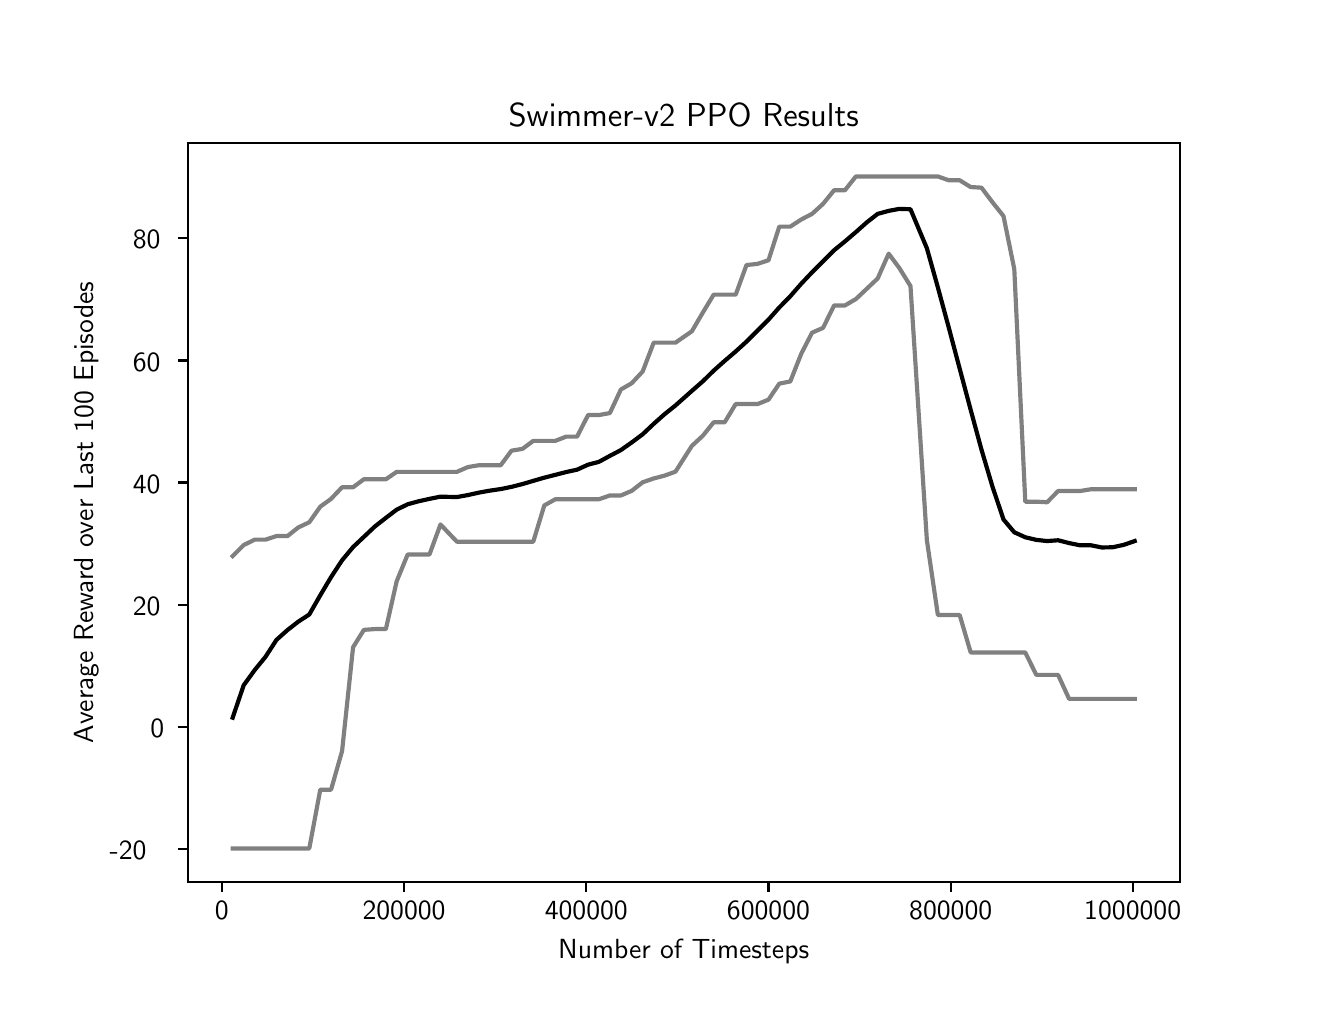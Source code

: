 \begingroup%
\makeatletter%
\begin{pgfpicture}%
\pgfpathrectangle{\pgfpointorigin}{\pgfqpoint{6.4in}{4.8in}}%
\pgfusepath{use as bounding box, clip}%
\begin{pgfscope}%
\pgfsetbuttcap%
\pgfsetmiterjoin%
\definecolor{currentfill}{rgb}{1.0,1.0,1.0}%
\pgfsetfillcolor{currentfill}%
\pgfsetlinewidth{0.0pt}%
\definecolor{currentstroke}{rgb}{1.0,1.0,1.0}%
\pgfsetstrokecolor{currentstroke}%
\pgfsetdash{}{0pt}%
\pgfpathmoveto{\pgfqpoint{0.0in}{0.0in}}%
\pgfpathlineto{\pgfqpoint{6.4in}{0.0in}}%
\pgfpathlineto{\pgfqpoint{6.4in}{4.8in}}%
\pgfpathlineto{\pgfqpoint{0.0in}{4.8in}}%
\pgfpathclose%
\pgfusepath{fill}%
\end{pgfscope}%
\begin{pgfscope}%
\pgfsetbuttcap%
\pgfsetmiterjoin%
\definecolor{currentfill}{rgb}{1.0,1.0,1.0}%
\pgfsetfillcolor{currentfill}%
\pgfsetlinewidth{0.0pt}%
\definecolor{currentstroke}{rgb}{0.0,0.0,0.0}%
\pgfsetstrokecolor{currentstroke}%
\pgfsetstrokeopacity{0.0}%
\pgfsetdash{}{0pt}%
\pgfpathmoveto{\pgfqpoint{0.8in}{0.528in}}%
\pgfpathlineto{\pgfqpoint{5.76in}{0.528in}}%
\pgfpathlineto{\pgfqpoint{5.76in}{4.224in}}%
\pgfpathlineto{\pgfqpoint{0.8in}{4.224in}}%
\pgfpathclose%
\pgfusepath{fill}%
\end{pgfscope}%
\begin{pgfscope}%
\pgfsetbuttcap%
\pgfsetroundjoin%
\definecolor{currentfill}{rgb}{0.0,0.0,0.0}%
\pgfsetfillcolor{currentfill}%
\pgfsetlinewidth{0.803pt}%
\definecolor{currentstroke}{rgb}{0.0,0.0,0.0}%
\pgfsetstrokecolor{currentstroke}%
\pgfsetdash{}{0pt}%
\pgfsys@defobject{currentmarker}{\pgfqpoint{0.0in}{-0.049in}}{\pgfqpoint{0.0in}{0.0in}}{%
\pgfpathmoveto{\pgfqpoint{0.0in}{0.0in}}%
\pgfpathlineto{\pgfqpoint{0.0in}{-0.049in}}%
\pgfusepath{stroke,fill}%
}%
\begin{pgfscope}%
\pgfsys@transformshift{0.971in}{0.528in}%
\pgfsys@useobject{currentmarker}{}%
\end{pgfscope}%
\end{pgfscope}%
\begin{pgfscope}%
\pgftext[x=0.971in,y=0.431in,,top]{\sffamily\fontsize{10.0}{12.0}\selectfont 0}%
\end{pgfscope}%
\begin{pgfscope}%
\pgfsetbuttcap%
\pgfsetroundjoin%
\definecolor{currentfill}{rgb}{0.0,0.0,0.0}%
\pgfsetfillcolor{currentfill}%
\pgfsetlinewidth{0.803pt}%
\definecolor{currentstroke}{rgb}{0.0,0.0,0.0}%
\pgfsetstrokecolor{currentstroke}%
\pgfsetdash{}{0pt}%
\pgfsys@defobject{currentmarker}{\pgfqpoint{0.0in}{-0.049in}}{\pgfqpoint{0.0in}{0.0in}}{%
\pgfpathmoveto{\pgfqpoint{0.0in}{0.0in}}%
\pgfpathlineto{\pgfqpoint{0.0in}{-0.049in}}%
\pgfusepath{stroke,fill}%
}%
\begin{pgfscope}%
\pgfsys@transformshift{1.882in}{0.528in}%
\pgfsys@useobject{currentmarker}{}%
\end{pgfscope}%
\end{pgfscope}%
\begin{pgfscope}%
\pgftext[x=1.882in,y=0.431in,,top]{\sffamily\fontsize{10.0}{12.0}\selectfont 200000}%
\end{pgfscope}%
\begin{pgfscope}%
\pgfsetbuttcap%
\pgfsetroundjoin%
\definecolor{currentfill}{rgb}{0.0,0.0,0.0}%
\pgfsetfillcolor{currentfill}%
\pgfsetlinewidth{0.803pt}%
\definecolor{currentstroke}{rgb}{0.0,0.0,0.0}%
\pgfsetstrokecolor{currentstroke}%
\pgfsetdash{}{0pt}%
\pgfsys@defobject{currentmarker}{\pgfqpoint{0.0in}{-0.049in}}{\pgfqpoint{0.0in}{0.0in}}{%
\pgfpathmoveto{\pgfqpoint{0.0in}{0.0in}}%
\pgfpathlineto{\pgfqpoint{0.0in}{-0.049in}}%
\pgfusepath{stroke,fill}%
}%
\begin{pgfscope}%
\pgfsys@transformshift{2.793in}{0.528in}%
\pgfsys@useobject{currentmarker}{}%
\end{pgfscope}%
\end{pgfscope}%
\begin{pgfscope}%
\pgftext[x=2.793in,y=0.431in,,top]{\sffamily\fontsize{10.0}{12.0}\selectfont 400000}%
\end{pgfscope}%
\begin{pgfscope}%
\pgfsetbuttcap%
\pgfsetroundjoin%
\definecolor{currentfill}{rgb}{0.0,0.0,0.0}%
\pgfsetfillcolor{currentfill}%
\pgfsetlinewidth{0.803pt}%
\definecolor{currentstroke}{rgb}{0.0,0.0,0.0}%
\pgfsetstrokecolor{currentstroke}%
\pgfsetdash{}{0pt}%
\pgfsys@defobject{currentmarker}{\pgfqpoint{0.0in}{-0.049in}}{\pgfqpoint{0.0in}{0.0in}}{%
\pgfpathmoveto{\pgfqpoint{0.0in}{0.0in}}%
\pgfpathlineto{\pgfqpoint{0.0in}{-0.049in}}%
\pgfusepath{stroke,fill}%
}%
\begin{pgfscope}%
\pgfsys@transformshift{3.704in}{0.528in}%
\pgfsys@useobject{currentmarker}{}%
\end{pgfscope}%
\end{pgfscope}%
\begin{pgfscope}%
\pgftext[x=3.704in,y=0.431in,,top]{\sffamily\fontsize{10.0}{12.0}\selectfont 600000}%
\end{pgfscope}%
\begin{pgfscope}%
\pgfsetbuttcap%
\pgfsetroundjoin%
\definecolor{currentfill}{rgb}{0.0,0.0,0.0}%
\pgfsetfillcolor{currentfill}%
\pgfsetlinewidth{0.803pt}%
\definecolor{currentstroke}{rgb}{0.0,0.0,0.0}%
\pgfsetstrokecolor{currentstroke}%
\pgfsetdash{}{0pt}%
\pgfsys@defobject{currentmarker}{\pgfqpoint{0.0in}{-0.049in}}{\pgfqpoint{0.0in}{0.0in}}{%
\pgfpathmoveto{\pgfqpoint{0.0in}{0.0in}}%
\pgfpathlineto{\pgfqpoint{0.0in}{-0.049in}}%
\pgfusepath{stroke,fill}%
}%
\begin{pgfscope}%
\pgfsys@transformshift{4.615in}{0.528in}%
\pgfsys@useobject{currentmarker}{}%
\end{pgfscope}%
\end{pgfscope}%
\begin{pgfscope}%
\pgftext[x=4.615in,y=0.431in,,top]{\sffamily\fontsize{10.0}{12.0}\selectfont 800000}%
\end{pgfscope}%
\begin{pgfscope}%
\pgfsetbuttcap%
\pgfsetroundjoin%
\definecolor{currentfill}{rgb}{0.0,0.0,0.0}%
\pgfsetfillcolor{currentfill}%
\pgfsetlinewidth{0.803pt}%
\definecolor{currentstroke}{rgb}{0.0,0.0,0.0}%
\pgfsetstrokecolor{currentstroke}%
\pgfsetdash{}{0pt}%
\pgfsys@defobject{currentmarker}{\pgfqpoint{0.0in}{-0.049in}}{\pgfqpoint{0.0in}{0.0in}}{%
\pgfpathmoveto{\pgfqpoint{0.0in}{0.0in}}%
\pgfpathlineto{\pgfqpoint{0.0in}{-0.049in}}%
\pgfusepath{stroke,fill}%
}%
\begin{pgfscope}%
\pgfsys@transformshift{5.525in}{0.528in}%
\pgfsys@useobject{currentmarker}{}%
\end{pgfscope}%
\end{pgfscope}%
\begin{pgfscope}%
\pgftext[x=5.525in,y=0.431in,,top]{\sffamily\fontsize{10.0}{12.0}\selectfont 1000000}%
\end{pgfscope}%
\begin{pgfscope}%
\pgftext[x=3.28in,y=0.241in,,top]{\sffamily\fontsize{10.0}{12.0}\selectfont Number of Timesteps}%
\end{pgfscope}%
\begin{pgfscope}%
\pgfsetbuttcap%
\pgfsetroundjoin%
\definecolor{currentfill}{rgb}{0.0,0.0,0.0}%
\pgfsetfillcolor{currentfill}%
\pgfsetlinewidth{0.803pt}%
\definecolor{currentstroke}{rgb}{0.0,0.0,0.0}%
\pgfsetstrokecolor{currentstroke}%
\pgfsetdash{}{0pt}%
\pgfsys@defobject{currentmarker}{\pgfqpoint{-0.049in}{0.0in}}{\pgfqpoint{0.0in}{0.0in}}{%
\pgfpathmoveto{\pgfqpoint{0.0in}{0.0in}}%
\pgfpathlineto{\pgfqpoint{-0.049in}{0.0in}}%
\pgfusepath{stroke,fill}%
}%
\begin{pgfscope}%
\pgfsys@transformshift{0.8in}{0.694in}%
\pgfsys@useobject{currentmarker}{}%
\end{pgfscope}%
\end{pgfscope}%
\begin{pgfscope}%
\pgftext[x=0.41in,y=0.641in,left,base]{\sffamily\fontsize{10.0}{12.0}\selectfont −20}%
\end{pgfscope}%
\begin{pgfscope}%
\pgfsetbuttcap%
\pgfsetroundjoin%
\definecolor{currentfill}{rgb}{0.0,0.0,0.0}%
\pgfsetfillcolor{currentfill}%
\pgfsetlinewidth{0.803pt}%
\definecolor{currentstroke}{rgb}{0.0,0.0,0.0}%
\pgfsetstrokecolor{currentstroke}%
\pgfsetdash{}{0pt}%
\pgfsys@defobject{currentmarker}{\pgfqpoint{-0.049in}{0.0in}}{\pgfqpoint{0.0in}{0.0in}}{%
\pgfpathmoveto{\pgfqpoint{0.0in}{0.0in}}%
\pgfpathlineto{\pgfqpoint{-0.049in}{0.0in}}%
\pgfusepath{stroke,fill}%
}%
\begin{pgfscope}%
\pgfsys@transformshift{0.8in}{1.305in}%
\pgfsys@useobject{currentmarker}{}%
\end{pgfscope}%
\end{pgfscope}%
\begin{pgfscope}%
\pgftext[x=0.614in,y=1.252in,left,base]{\sffamily\fontsize{10.0}{12.0}\selectfont 0}%
\end{pgfscope}%
\begin{pgfscope}%
\pgfsetbuttcap%
\pgfsetroundjoin%
\definecolor{currentfill}{rgb}{0.0,0.0,0.0}%
\pgfsetfillcolor{currentfill}%
\pgfsetlinewidth{0.803pt}%
\definecolor{currentstroke}{rgb}{0.0,0.0,0.0}%
\pgfsetstrokecolor{currentstroke}%
\pgfsetdash{}{0pt}%
\pgfsys@defobject{currentmarker}{\pgfqpoint{-0.049in}{0.0in}}{\pgfqpoint{0.0in}{0.0in}}{%
\pgfpathmoveto{\pgfqpoint{0.0in}{0.0in}}%
\pgfpathlineto{\pgfqpoint{-0.049in}{0.0in}}%
\pgfusepath{stroke,fill}%
}%
\begin{pgfscope}%
\pgfsys@transformshift{0.8in}{1.915in}%
\pgfsys@useobject{currentmarker}{}%
\end{pgfscope}%
\end{pgfscope}%
\begin{pgfscope}%
\pgftext[x=0.526in,y=1.862in,left,base]{\sffamily\fontsize{10.0}{12.0}\selectfont 20}%
\end{pgfscope}%
\begin{pgfscope}%
\pgfsetbuttcap%
\pgfsetroundjoin%
\definecolor{currentfill}{rgb}{0.0,0.0,0.0}%
\pgfsetfillcolor{currentfill}%
\pgfsetlinewidth{0.803pt}%
\definecolor{currentstroke}{rgb}{0.0,0.0,0.0}%
\pgfsetstrokecolor{currentstroke}%
\pgfsetdash{}{0pt}%
\pgfsys@defobject{currentmarker}{\pgfqpoint{-0.049in}{0.0in}}{\pgfqpoint{0.0in}{0.0in}}{%
\pgfpathmoveto{\pgfqpoint{0.0in}{0.0in}}%
\pgfpathlineto{\pgfqpoint{-0.049in}{0.0in}}%
\pgfusepath{stroke,fill}%
}%
\begin{pgfscope}%
\pgfsys@transformshift{0.8in}{2.526in}%
\pgfsys@useobject{currentmarker}{}%
\end{pgfscope}%
\end{pgfscope}%
\begin{pgfscope}%
\pgftext[x=0.526in,y=2.473in,left,base]{\sffamily\fontsize{10.0}{12.0}\selectfont 40}%
\end{pgfscope}%
\begin{pgfscope}%
\pgfsetbuttcap%
\pgfsetroundjoin%
\definecolor{currentfill}{rgb}{0.0,0.0,0.0}%
\pgfsetfillcolor{currentfill}%
\pgfsetlinewidth{0.803pt}%
\definecolor{currentstroke}{rgb}{0.0,0.0,0.0}%
\pgfsetstrokecolor{currentstroke}%
\pgfsetdash{}{0pt}%
\pgfsys@defobject{currentmarker}{\pgfqpoint{-0.049in}{0.0in}}{\pgfqpoint{0.0in}{0.0in}}{%
\pgfpathmoveto{\pgfqpoint{0.0in}{0.0in}}%
\pgfpathlineto{\pgfqpoint{-0.049in}{0.0in}}%
\pgfusepath{stroke,fill}%
}%
\begin{pgfscope}%
\pgfsys@transformshift{0.8in}{3.136in}%
\pgfsys@useobject{currentmarker}{}%
\end{pgfscope}%
\end{pgfscope}%
\begin{pgfscope}%
\pgftext[x=0.526in,y=3.083in,left,base]{\sffamily\fontsize{10.0}{12.0}\selectfont 60}%
\end{pgfscope}%
\begin{pgfscope}%
\pgfsetbuttcap%
\pgfsetroundjoin%
\definecolor{currentfill}{rgb}{0.0,0.0,0.0}%
\pgfsetfillcolor{currentfill}%
\pgfsetlinewidth{0.803pt}%
\definecolor{currentstroke}{rgb}{0.0,0.0,0.0}%
\pgfsetstrokecolor{currentstroke}%
\pgfsetdash{}{0pt}%
\pgfsys@defobject{currentmarker}{\pgfqpoint{-0.049in}{0.0in}}{\pgfqpoint{0.0in}{0.0in}}{%
\pgfpathmoveto{\pgfqpoint{0.0in}{0.0in}}%
\pgfpathlineto{\pgfqpoint{-0.049in}{0.0in}}%
\pgfusepath{stroke,fill}%
}%
\begin{pgfscope}%
\pgfsys@transformshift{0.8in}{3.747in}%
\pgfsys@useobject{currentmarker}{}%
\end{pgfscope}%
\end{pgfscope}%
\begin{pgfscope}%
\pgftext[x=0.526in,y=3.694in,left,base]{\sffamily\fontsize{10.0}{12.0}\selectfont 80}%
\end{pgfscope}%
\begin{pgfscope}%
\pgftext[x=0.354in,y=2.376in,,bottom,rotate=90.0]{\sffamily\fontsize{10.0}{12.0}\selectfont Average Reward over Last 100 Episodes}%
\end{pgfscope}%
\begin{pgfscope}%
\pgfpathrectangle{\pgfqpoint{0.8in}{0.528in}}{\pgfqpoint{4.96in}{3.696in}}%
\pgfusepath{clip}%
\pgfsetrectcap%
\pgfsetroundjoin%
\pgfsetlinewidth{1.506pt}%
\definecolor{currentstroke}{rgb}{0.0,0.0,0.0}%
\pgfsetstrokecolor{currentstroke}%
\pgfsetdash{}{0pt}%
\pgfpathmoveto{\pgfqpoint{1.025in}{1.35in}}%
\pgfpathlineto{\pgfqpoint{1.08in}{1.512in}}%
\pgfpathlineto{\pgfqpoint{1.135in}{1.588in}}%
\pgfpathlineto{\pgfqpoint{1.189in}{1.654in}}%
\pgfpathlineto{\pgfqpoint{1.244in}{1.739in}}%
\pgfpathlineto{\pgfqpoint{1.299in}{1.788in}}%
\pgfpathlineto{\pgfqpoint{1.353in}{1.83in}}%
\pgfpathlineto{\pgfqpoint{1.408in}{1.866in}}%
\pgfpathlineto{\pgfqpoint{1.463in}{1.962in}}%
\pgfpathlineto{\pgfqpoint{1.517in}{2.053in}}%
\pgfpathlineto{\pgfqpoint{1.572in}{2.137in}}%
\pgfpathlineto{\pgfqpoint{1.627in}{2.203in}}%
\pgfpathlineto{\pgfqpoint{1.681in}{2.254in}}%
\pgfpathlineto{\pgfqpoint{1.736in}{2.306in}}%
\pgfpathlineto{\pgfqpoint{1.791in}{2.349in}}%
\pgfpathlineto{\pgfqpoint{1.845in}{2.39in}}%
\pgfpathlineto{\pgfqpoint{1.9in}{2.417in}}%
\pgfpathlineto{\pgfqpoint{1.955in}{2.432in}}%
\pgfpathlineto{\pgfqpoint{2.009in}{2.444in}}%
\pgfpathlineto{\pgfqpoint{2.064in}{2.455in}}%
\pgfpathlineto{\pgfqpoint{2.146in}{2.453in}}%
\pgfpathlineto{\pgfqpoint{2.201in}{2.463in}}%
\pgfpathlineto{\pgfqpoint{2.255in}{2.475in}}%
\pgfpathlineto{\pgfqpoint{2.31in}{2.485in}}%
\pgfpathlineto{\pgfqpoint{2.365in}{2.493in}}%
\pgfpathlineto{\pgfqpoint{2.419in}{2.504in}}%
\pgfpathlineto{\pgfqpoint{2.474in}{2.518in}}%
\pgfpathlineto{\pgfqpoint{2.528in}{2.534in}}%
\pgfpathlineto{\pgfqpoint{2.583in}{2.55in}}%
\pgfpathlineto{\pgfqpoint{2.638in}{2.564in}}%
\pgfpathlineto{\pgfqpoint{2.692in}{2.578in}}%
\pgfpathlineto{\pgfqpoint{2.747in}{2.59in}}%
\pgfpathlineto{\pgfqpoint{2.802in}{2.615in}}%
\pgfpathlineto{\pgfqpoint{2.856in}{2.629in}}%
\pgfpathlineto{\pgfqpoint{2.911in}{2.659in}}%
\pgfpathlineto{\pgfqpoint{2.966in}{2.688in}}%
\pgfpathlineto{\pgfqpoint{3.02in}{2.726in}}%
\pgfpathlineto{\pgfqpoint{3.075in}{2.767in}}%
\pgfpathlineto{\pgfqpoint{3.13in}{2.819in}}%
\pgfpathlineto{\pgfqpoint{3.184in}{2.867in}}%
\pgfpathlineto{\pgfqpoint{3.239in}{2.911in}}%
\pgfpathlineto{\pgfqpoint{3.321in}{2.984in}}%
\pgfpathlineto{\pgfqpoint{3.376in}{3.032in}}%
\pgfpathlineto{\pgfqpoint{3.43in}{3.085in}}%
\pgfpathlineto{\pgfqpoint{3.485in}{3.134in}}%
\pgfpathlineto{\pgfqpoint{3.54in}{3.181in}}%
\pgfpathlineto{\pgfqpoint{3.594in}{3.23in}}%
\pgfpathlineto{\pgfqpoint{3.649in}{3.285in}}%
\pgfpathlineto{\pgfqpoint{3.704in}{3.34in}}%
\pgfpathlineto{\pgfqpoint{3.758in}{3.401in}}%
\pgfpathlineto{\pgfqpoint{3.813in}{3.457in}}%
\pgfpathlineto{\pgfqpoint{3.868in}{3.52in}}%
\pgfpathlineto{\pgfqpoint{3.922in}{3.577in}}%
\pgfpathlineto{\pgfqpoint{3.977in}{3.632in}}%
\pgfpathlineto{\pgfqpoint{4.032in}{3.687in}}%
\pgfpathlineto{\pgfqpoint{4.086in}{3.731in}}%
\pgfpathlineto{\pgfqpoint{4.141in}{3.778in}}%
\pgfpathlineto{\pgfqpoint{4.195in}{3.826in}}%
\pgfpathlineto{\pgfqpoint{4.25in}{3.869in}}%
\pgfpathlineto{\pgfqpoint{4.305in}{3.884in}}%
\pgfpathlineto{\pgfqpoint{4.359in}{3.894in}}%
\pgfpathlineto{\pgfqpoint{4.414in}{3.892in}}%
\pgfpathlineto{\pgfqpoint{4.496in}{3.697in}}%
\pgfpathlineto{\pgfqpoint{4.551in}{3.501in}}%
\pgfpathlineto{\pgfqpoint{4.605in}{3.302in}}%
\pgfpathlineto{\pgfqpoint{4.66in}{3.095in}}%
\pgfpathlineto{\pgfqpoint{4.715in}{2.889in}}%
\pgfpathlineto{\pgfqpoint{4.769in}{2.69in}}%
\pgfpathlineto{\pgfqpoint{4.824in}{2.505in}}%
\pgfpathlineto{\pgfqpoint{4.879in}{2.341in}}%
\pgfpathlineto{\pgfqpoint{4.933in}{2.277in}}%
\pgfpathlineto{\pgfqpoint{4.988in}{2.252in}}%
\pgfpathlineto{\pgfqpoint{5.043in}{2.239in}}%
\pgfpathlineto{\pgfqpoint{5.097in}{2.233in}}%
\pgfpathlineto{\pgfqpoint{5.152in}{2.237in}}%
\pgfpathlineto{\pgfqpoint{5.207in}{2.223in}}%
\pgfpathlineto{\pgfqpoint{5.261in}{2.212in}}%
\pgfpathlineto{\pgfqpoint{5.316in}{2.212in}}%
\pgfpathlineto{\pgfqpoint{5.371in}{2.201in}}%
\pgfpathlineto{\pgfqpoint{5.425in}{2.202in}}%
\pgfpathlineto{\pgfqpoint{5.48in}{2.214in}}%
\pgfpathlineto{\pgfqpoint{5.535in}{2.233in}}%
\pgfusepath{stroke}%
\end{pgfscope}%
\begin{pgfscope}%
\pgfpathrectangle{\pgfqpoint{0.8in}{0.528in}}{\pgfqpoint{4.96in}{3.696in}}%
\pgfusepath{clip}%
\pgfsetrectcap%
\pgfsetroundjoin%
\pgfsetlinewidth{1.506pt}%
\definecolor{currentstroke}{rgb}{0.5,0.5,0.5}%
\pgfsetstrokecolor{currentstroke}%
\pgfsetdash{}{0pt}%
\pgfpathmoveto{\pgfqpoint{1.025in}{0.696in}}%
\pgfpathlineto{\pgfqpoint{1.08in}{0.696in}}%
\pgfpathlineto{\pgfqpoint{1.135in}{0.696in}}%
\pgfpathlineto{\pgfqpoint{1.189in}{0.696in}}%
\pgfpathlineto{\pgfqpoint{1.244in}{0.696in}}%
\pgfpathlineto{\pgfqpoint{1.299in}{0.696in}}%
\pgfpathlineto{\pgfqpoint{1.353in}{0.696in}}%
\pgfpathlineto{\pgfqpoint{1.408in}{0.696in}}%
\pgfpathlineto{\pgfqpoint{1.463in}{0.99in}}%
\pgfpathlineto{\pgfqpoint{1.517in}{0.99in}}%
\pgfpathlineto{\pgfqpoint{1.572in}{1.183in}}%
\pgfpathlineto{\pgfqpoint{1.627in}{1.702in}}%
\pgfpathlineto{\pgfqpoint{1.681in}{1.789in}}%
\pgfpathlineto{\pgfqpoint{1.736in}{1.793in}}%
\pgfpathlineto{\pgfqpoint{1.791in}{1.793in}}%
\pgfpathlineto{\pgfqpoint{1.845in}{2.032in}}%
\pgfpathlineto{\pgfqpoint{1.9in}{2.166in}}%
\pgfpathlineto{\pgfqpoint{1.955in}{2.166in}}%
\pgfpathlineto{\pgfqpoint{2.009in}{2.166in}}%
\pgfpathlineto{\pgfqpoint{2.064in}{2.316in}}%
\pgfpathlineto{\pgfqpoint{2.146in}{2.23in}}%
\pgfpathlineto{\pgfqpoint{2.201in}{2.23in}}%
\pgfpathlineto{\pgfqpoint{2.255in}{2.23in}}%
\pgfpathlineto{\pgfqpoint{2.31in}{2.23in}}%
\pgfpathlineto{\pgfqpoint{2.365in}{2.23in}}%
\pgfpathlineto{\pgfqpoint{2.419in}{2.23in}}%
\pgfpathlineto{\pgfqpoint{2.474in}{2.23in}}%
\pgfpathlineto{\pgfqpoint{2.528in}{2.23in}}%
\pgfpathlineto{\pgfqpoint{2.583in}{2.411in}}%
\pgfpathlineto{\pgfqpoint{2.638in}{2.442in}}%
\pgfpathlineto{\pgfqpoint{2.692in}{2.442in}}%
\pgfpathlineto{\pgfqpoint{2.747in}{2.442in}}%
\pgfpathlineto{\pgfqpoint{2.802in}{2.442in}}%
\pgfpathlineto{\pgfqpoint{2.856in}{2.442in}}%
\pgfpathlineto{\pgfqpoint{2.911in}{2.461in}}%
\pgfpathlineto{\pgfqpoint{2.966in}{2.461in}}%
\pgfpathlineto{\pgfqpoint{3.02in}{2.484in}}%
\pgfpathlineto{\pgfqpoint{3.075in}{2.527in}}%
\pgfpathlineto{\pgfqpoint{3.13in}{2.546in}}%
\pgfpathlineto{\pgfqpoint{3.184in}{2.56in}}%
\pgfpathlineto{\pgfqpoint{3.239in}{2.58in}}%
\pgfpathlineto{\pgfqpoint{3.321in}{2.709in}}%
\pgfpathlineto{\pgfqpoint{3.376in}{2.76in}}%
\pgfpathlineto{\pgfqpoint{3.43in}{2.827in}}%
\pgfpathlineto{\pgfqpoint{3.485in}{2.827in}}%
\pgfpathlineto{\pgfqpoint{3.54in}{2.918in}}%
\pgfpathlineto{\pgfqpoint{3.594in}{2.918in}}%
\pgfpathlineto{\pgfqpoint{3.649in}{2.918in}}%
\pgfpathlineto{\pgfqpoint{3.704in}{2.94in}}%
\pgfpathlineto{\pgfqpoint{3.758in}{3.02in}}%
\pgfpathlineto{\pgfqpoint{3.813in}{3.031in}}%
\pgfpathlineto{\pgfqpoint{3.868in}{3.17in}}%
\pgfpathlineto{\pgfqpoint{3.922in}{3.275in}}%
\pgfpathlineto{\pgfqpoint{3.977in}{3.299in}}%
\pgfpathlineto{\pgfqpoint{4.032in}{3.411in}}%
\pgfpathlineto{\pgfqpoint{4.086in}{3.411in}}%
\pgfpathlineto{\pgfqpoint{4.141in}{3.443in}}%
\pgfpathlineto{\pgfqpoint{4.195in}{3.494in}}%
\pgfpathlineto{\pgfqpoint{4.25in}{3.546in}}%
\pgfpathlineto{\pgfqpoint{4.305in}{3.67in}}%
\pgfpathlineto{\pgfqpoint{4.359in}{3.597in}}%
\pgfpathlineto{\pgfqpoint{4.414in}{3.508in}}%
\pgfpathlineto{\pgfqpoint{4.496in}{2.237in}}%
\pgfpathlineto{\pgfqpoint{4.551in}{1.863in}}%
\pgfpathlineto{\pgfqpoint{4.605in}{1.863in}}%
\pgfpathlineto{\pgfqpoint{4.66in}{1.863in}}%
\pgfpathlineto{\pgfqpoint{4.715in}{1.676in}}%
\pgfpathlineto{\pgfqpoint{4.769in}{1.676in}}%
\pgfpathlineto{\pgfqpoint{4.824in}{1.676in}}%
\pgfpathlineto{\pgfqpoint{4.879in}{1.676in}}%
\pgfpathlineto{\pgfqpoint{4.933in}{1.676in}}%
\pgfpathlineto{\pgfqpoint{4.988in}{1.676in}}%
\pgfpathlineto{\pgfqpoint{5.043in}{1.564in}}%
\pgfpathlineto{\pgfqpoint{5.097in}{1.564in}}%
\pgfpathlineto{\pgfqpoint{5.152in}{1.564in}}%
\pgfpathlineto{\pgfqpoint{5.207in}{1.444in}}%
\pgfpathlineto{\pgfqpoint{5.261in}{1.444in}}%
\pgfpathlineto{\pgfqpoint{5.316in}{1.444in}}%
\pgfpathlineto{\pgfqpoint{5.371in}{1.444in}}%
\pgfpathlineto{\pgfqpoint{5.425in}{1.444in}}%
\pgfpathlineto{\pgfqpoint{5.48in}{1.444in}}%
\pgfpathlineto{\pgfqpoint{5.535in}{1.444in}}%
\pgfusepath{stroke}%
\end{pgfscope}%
\begin{pgfscope}%
\pgfpathrectangle{\pgfqpoint{0.8in}{0.528in}}{\pgfqpoint{4.96in}{3.696in}}%
\pgfusepath{clip}%
\pgfsetrectcap%
\pgfsetroundjoin%
\pgfsetlinewidth{1.506pt}%
\definecolor{currentstroke}{rgb}{0.5,0.5,0.5}%
\pgfsetstrokecolor{currentstroke}%
\pgfsetdash{}{0pt}%
\pgfpathmoveto{\pgfqpoint{1.025in}{2.158in}}%
\pgfpathlineto{\pgfqpoint{1.08in}{2.213in}}%
\pgfpathlineto{\pgfqpoint{1.135in}{2.24in}}%
\pgfpathlineto{\pgfqpoint{1.189in}{2.24in}}%
\pgfpathlineto{\pgfqpoint{1.244in}{2.258in}}%
\pgfpathlineto{\pgfqpoint{1.299in}{2.258in}}%
\pgfpathlineto{\pgfqpoint{1.353in}{2.301in}}%
\pgfpathlineto{\pgfqpoint{1.408in}{2.327in}}%
\pgfpathlineto{\pgfqpoint{1.463in}{2.405in}}%
\pgfpathlineto{\pgfqpoint{1.517in}{2.444in}}%
\pgfpathlineto{\pgfqpoint{1.572in}{2.502in}}%
\pgfpathlineto{\pgfqpoint{1.627in}{2.502in}}%
\pgfpathlineto{\pgfqpoint{1.681in}{2.542in}}%
\pgfpathlineto{\pgfqpoint{1.736in}{2.542in}}%
\pgfpathlineto{\pgfqpoint{1.791in}{2.542in}}%
\pgfpathlineto{\pgfqpoint{1.845in}{2.579in}}%
\pgfpathlineto{\pgfqpoint{1.9in}{2.579in}}%
\pgfpathlineto{\pgfqpoint{1.955in}{2.579in}}%
\pgfpathlineto{\pgfqpoint{2.009in}{2.579in}}%
\pgfpathlineto{\pgfqpoint{2.064in}{2.579in}}%
\pgfpathlineto{\pgfqpoint{2.146in}{2.579in}}%
\pgfpathlineto{\pgfqpoint{2.201in}{2.603in}}%
\pgfpathlineto{\pgfqpoint{2.255in}{2.612in}}%
\pgfpathlineto{\pgfqpoint{2.31in}{2.612in}}%
\pgfpathlineto{\pgfqpoint{2.365in}{2.612in}}%
\pgfpathlineto{\pgfqpoint{2.419in}{2.685in}}%
\pgfpathlineto{\pgfqpoint{2.474in}{2.694in}}%
\pgfpathlineto{\pgfqpoint{2.528in}{2.734in}}%
\pgfpathlineto{\pgfqpoint{2.583in}{2.734in}}%
\pgfpathlineto{\pgfqpoint{2.638in}{2.734in}}%
\pgfpathlineto{\pgfqpoint{2.692in}{2.755in}}%
\pgfpathlineto{\pgfqpoint{2.747in}{2.755in}}%
\pgfpathlineto{\pgfqpoint{2.802in}{2.863in}}%
\pgfpathlineto{\pgfqpoint{2.856in}{2.863in}}%
\pgfpathlineto{\pgfqpoint{2.911in}{2.873in}}%
\pgfpathlineto{\pgfqpoint{2.966in}{2.991in}}%
\pgfpathlineto{\pgfqpoint{3.02in}{3.022in}}%
\pgfpathlineto{\pgfqpoint{3.075in}{3.081in}}%
\pgfpathlineto{\pgfqpoint{3.13in}{3.225in}}%
\pgfpathlineto{\pgfqpoint{3.184in}{3.225in}}%
\pgfpathlineto{\pgfqpoint{3.239in}{3.225in}}%
\pgfpathlineto{\pgfqpoint{3.321in}{3.282in}}%
\pgfpathlineto{\pgfqpoint{3.376in}{3.376in}}%
\pgfpathlineto{\pgfqpoint{3.43in}{3.465in}}%
\pgfpathlineto{\pgfqpoint{3.485in}{3.465in}}%
\pgfpathlineto{\pgfqpoint{3.54in}{3.465in}}%
\pgfpathlineto{\pgfqpoint{3.594in}{3.613in}}%
\pgfpathlineto{\pgfqpoint{3.649in}{3.619in}}%
\pgfpathlineto{\pgfqpoint{3.704in}{3.637in}}%
\pgfpathlineto{\pgfqpoint{3.758in}{3.805in}}%
\pgfpathlineto{\pgfqpoint{3.813in}{3.805in}}%
\pgfpathlineto{\pgfqpoint{3.868in}{3.841in}}%
\pgfpathlineto{\pgfqpoint{3.922in}{3.869in}}%
\pgfpathlineto{\pgfqpoint{3.977in}{3.919in}}%
\pgfpathlineto{\pgfqpoint{4.032in}{3.987in}}%
\pgfpathlineto{\pgfqpoint{4.086in}{3.987in}}%
\pgfpathlineto{\pgfqpoint{4.141in}{4.056in}}%
\pgfpathlineto{\pgfqpoint{4.195in}{4.056in}}%
\pgfpathlineto{\pgfqpoint{4.25in}{4.056in}}%
\pgfpathlineto{\pgfqpoint{4.305in}{4.056in}}%
\pgfpathlineto{\pgfqpoint{4.359in}{4.056in}}%
\pgfpathlineto{\pgfqpoint{4.414in}{4.056in}}%
\pgfpathlineto{\pgfqpoint{4.496in}{4.056in}}%
\pgfpathlineto{\pgfqpoint{4.551in}{4.056in}}%
\pgfpathlineto{\pgfqpoint{4.605in}{4.037in}}%
\pgfpathlineto{\pgfqpoint{4.66in}{4.037in}}%
\pgfpathlineto{\pgfqpoint{4.715in}{4.003in}}%
\pgfpathlineto{\pgfqpoint{4.769in}{4.0in}}%
\pgfpathlineto{\pgfqpoint{4.824in}{3.927in}}%
\pgfpathlineto{\pgfqpoint{4.879in}{3.858in}}%
\pgfpathlineto{\pgfqpoint{4.933in}{3.593in}}%
\pgfpathlineto{\pgfqpoint{4.988in}{2.43in}}%
\pgfpathlineto{\pgfqpoint{5.043in}{2.43in}}%
\pgfpathlineto{\pgfqpoint{5.097in}{2.427in}}%
\pgfpathlineto{\pgfqpoint{5.152in}{2.483in}}%
\pgfpathlineto{\pgfqpoint{5.207in}{2.483in}}%
\pgfpathlineto{\pgfqpoint{5.261in}{2.483in}}%
\pgfpathlineto{\pgfqpoint{5.316in}{2.492in}}%
\pgfpathlineto{\pgfqpoint{5.371in}{2.492in}}%
\pgfpathlineto{\pgfqpoint{5.425in}{2.492in}}%
\pgfpathlineto{\pgfqpoint{5.48in}{2.492in}}%
\pgfpathlineto{\pgfqpoint{5.535in}{2.492in}}%
\pgfusepath{stroke}%
\end{pgfscope}%
\begin{pgfscope}%
\pgfsetrectcap%
\pgfsetmiterjoin%
\pgfsetlinewidth{0.803pt}%
\definecolor{currentstroke}{rgb}{0.0,0.0,0.0}%
\pgfsetstrokecolor{currentstroke}%
\pgfsetdash{}{0pt}%
\pgfpathmoveto{\pgfqpoint{0.8in}{0.528in}}%
\pgfpathlineto{\pgfqpoint{0.8in}{4.224in}}%
\pgfusepath{stroke}%
\end{pgfscope}%
\begin{pgfscope}%
\pgfsetrectcap%
\pgfsetmiterjoin%
\pgfsetlinewidth{0.803pt}%
\definecolor{currentstroke}{rgb}{0.0,0.0,0.0}%
\pgfsetstrokecolor{currentstroke}%
\pgfsetdash{}{0pt}%
\pgfpathmoveto{\pgfqpoint{5.76in}{0.528in}}%
\pgfpathlineto{\pgfqpoint{5.76in}{4.224in}}%
\pgfusepath{stroke}%
\end{pgfscope}%
\begin{pgfscope}%
\pgfsetrectcap%
\pgfsetmiterjoin%
\pgfsetlinewidth{0.803pt}%
\definecolor{currentstroke}{rgb}{0.0,0.0,0.0}%
\pgfsetstrokecolor{currentstroke}%
\pgfsetdash{}{0pt}%
\pgfpathmoveto{\pgfqpoint{0.8in}{0.528in}}%
\pgfpathlineto{\pgfqpoint{5.76in}{0.528in}}%
\pgfusepath{stroke}%
\end{pgfscope}%
\begin{pgfscope}%
\pgfsetrectcap%
\pgfsetmiterjoin%
\pgfsetlinewidth{0.803pt}%
\definecolor{currentstroke}{rgb}{0.0,0.0,0.0}%
\pgfsetstrokecolor{currentstroke}%
\pgfsetdash{}{0pt}%
\pgfpathmoveto{\pgfqpoint{0.8in}{4.224in}}%
\pgfpathlineto{\pgfqpoint{5.76in}{4.224in}}%
\pgfusepath{stroke}%
\end{pgfscope}%
\begin{pgfscope}%
\pgftext[x=3.28in,y=4.307in,,base]{\sffamily\fontsize{12.0}{14.4}\selectfont Swimmer-v2 PPO Results}%
\end{pgfscope}%
\end{pgfpicture}%
\makeatother%
\endgroup%
